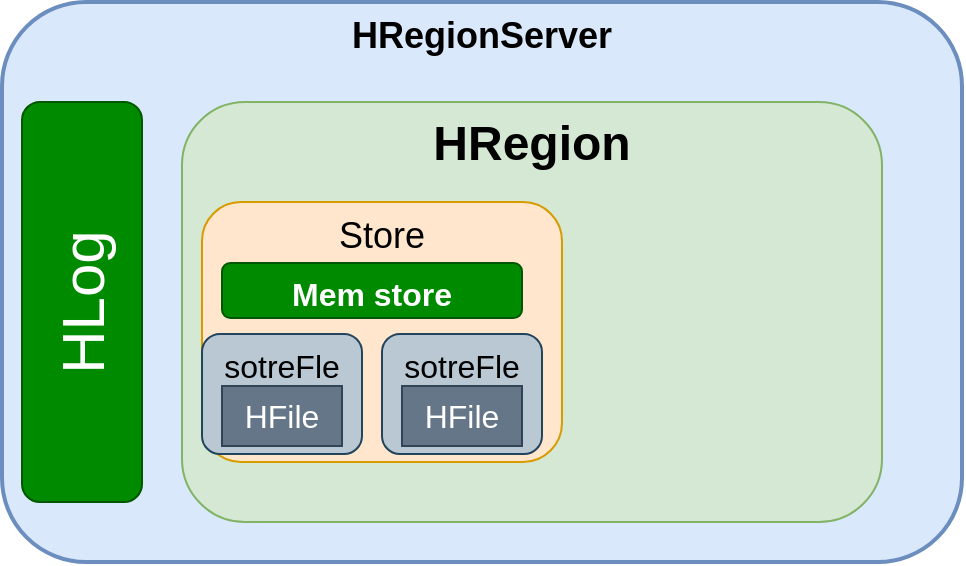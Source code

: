 <mxfile version="20.5.3" type="github">
  <diagram id="orKNqJx4c-WySoXyo5wU" name="架构图">
    <mxGraphModel dx="2889" dy="1199" grid="1" gridSize="10" guides="1" tooltips="1" connect="1" arrows="1" fold="1" page="1" pageScale="1" pageWidth="827" pageHeight="1169" math="0" shadow="0">
      <root>
        <mxCell id="0" />
        <mxCell id="1" parent="0" />
        <mxCell id="Fgzi--2ia_uJgE7vmNJv-1" value="HRegionServer" style="rounded=1;whiteSpace=wrap;html=1;strokeWidth=2;fillColor=#dae8fc;strokeColor=#6c8ebf;fontSize=18;verticalAlign=top;fontStyle=1" parent="1" vertex="1">
          <mxGeometry x="-230" y="100" width="480" height="280" as="geometry" />
        </mxCell>
        <mxCell id="ZVzPvwP-vhlSzHlCpZuL-1" value="HLog" style="rounded=1;whiteSpace=wrap;html=1;fillColor=#008a00;fontColor=#ffffff;strokeColor=#005700;horizontal=0;fontSize=30;" vertex="1" parent="1">
          <mxGeometry x="-220" y="150" width="60" height="200" as="geometry" />
        </mxCell>
        <mxCell id="ZVzPvwP-vhlSzHlCpZuL-2" value="HRegion" style="rounded=1;whiteSpace=wrap;html=1;fontSize=24;fillColor=#d5e8d4;strokeColor=#82b366;verticalAlign=top;fontStyle=1" vertex="1" parent="1">
          <mxGeometry x="-140" y="150" width="350" height="210" as="geometry" />
        </mxCell>
        <mxCell id="ZVzPvwP-vhlSzHlCpZuL-3" value="Store" style="rounded=1;whiteSpace=wrap;html=1;fontSize=18;fillColor=#ffe6cc;strokeColor=#d79b00;verticalAlign=top;" vertex="1" parent="1">
          <mxGeometry x="-130" y="200" width="180" height="130" as="geometry" />
        </mxCell>
        <mxCell id="ZVzPvwP-vhlSzHlCpZuL-4" value="&lt;font style=&quot;font-size: 16px;&quot;&gt;Mem store&lt;/font&gt;" style="rounded=1;whiteSpace=wrap;html=1;fontSize=24;fontStyle=1;fillColor=#008a00;fontColor=#ffffff;strokeColor=#005700;" vertex="1" parent="1">
          <mxGeometry x="-120" y="230.5" width="150" height="27.5" as="geometry" />
        </mxCell>
        <mxCell id="ZVzPvwP-vhlSzHlCpZuL-5" value="sotreFle" style="rounded=1;whiteSpace=wrap;html=1;fontSize=16;verticalAlign=top;fillColor=#bac8d3;strokeColor=#23445d;" vertex="1" parent="1">
          <mxGeometry x="-130" y="266" width="80" height="60" as="geometry" />
        </mxCell>
        <mxCell id="ZVzPvwP-vhlSzHlCpZuL-6" value="HFile" style="rounded=0;whiteSpace=wrap;html=1;fontSize=16;fillColor=#647687;strokeColor=#314354;fontColor=#ffffff;" vertex="1" parent="1">
          <mxGeometry x="-120" y="292" width="60" height="30" as="geometry" />
        </mxCell>
        <mxCell id="ZVzPvwP-vhlSzHlCpZuL-7" value="sotreFle" style="rounded=1;whiteSpace=wrap;html=1;fontSize=16;verticalAlign=top;fillColor=#bac8d3;strokeColor=#23445d;" vertex="1" parent="1">
          <mxGeometry x="-40" y="266" width="80" height="60" as="geometry" />
        </mxCell>
        <mxCell id="ZVzPvwP-vhlSzHlCpZuL-8" value="HFile" style="rounded=0;whiteSpace=wrap;html=1;fontSize=16;fillColor=#647687;strokeColor=#314354;fontColor=#ffffff;" vertex="1" parent="1">
          <mxGeometry x="-30" y="292" width="60" height="30" as="geometry" />
        </mxCell>
      </root>
    </mxGraphModel>
  </diagram>
</mxfile>
